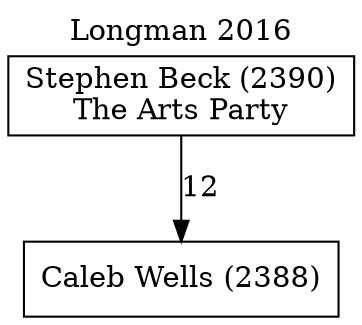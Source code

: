 // House preference flow
digraph "Caleb Wells (2388)_Longman_2016" {
	graph [label="Longman 2016" labelloc=t mclimit=2]
	node [shape=box]
	"Caleb Wells (2388)" [label="Caleb Wells (2388)
"]
	"Stephen Beck (2390)" [label="Stephen Beck (2390)
The Arts Party"]
	"Stephen Beck (2390)" -> "Caleb Wells (2388)" [label=12]
}

